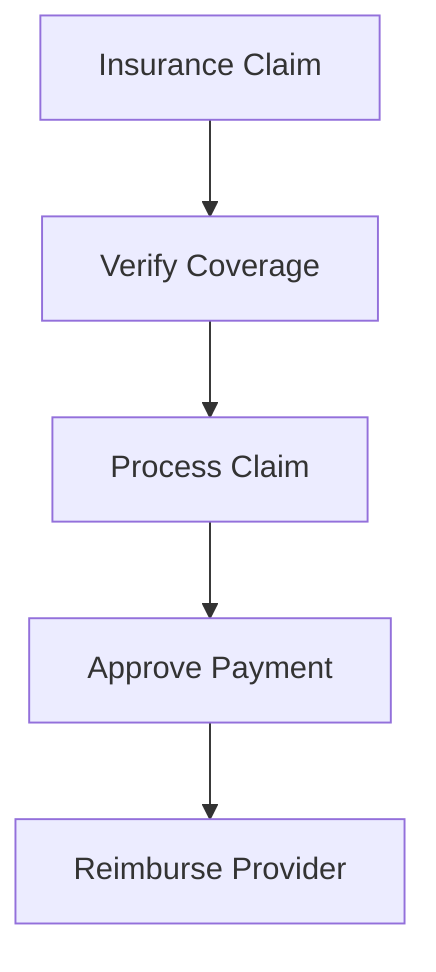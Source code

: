 flowchart TD
    Insurance[Insurance Claim] --> Verify[Verify Coverage]
    Verify --> Process[Process Claim]
    Process --> Approve[Approve Payment]
    Approve --> Reimburse[Reimburse Provider]